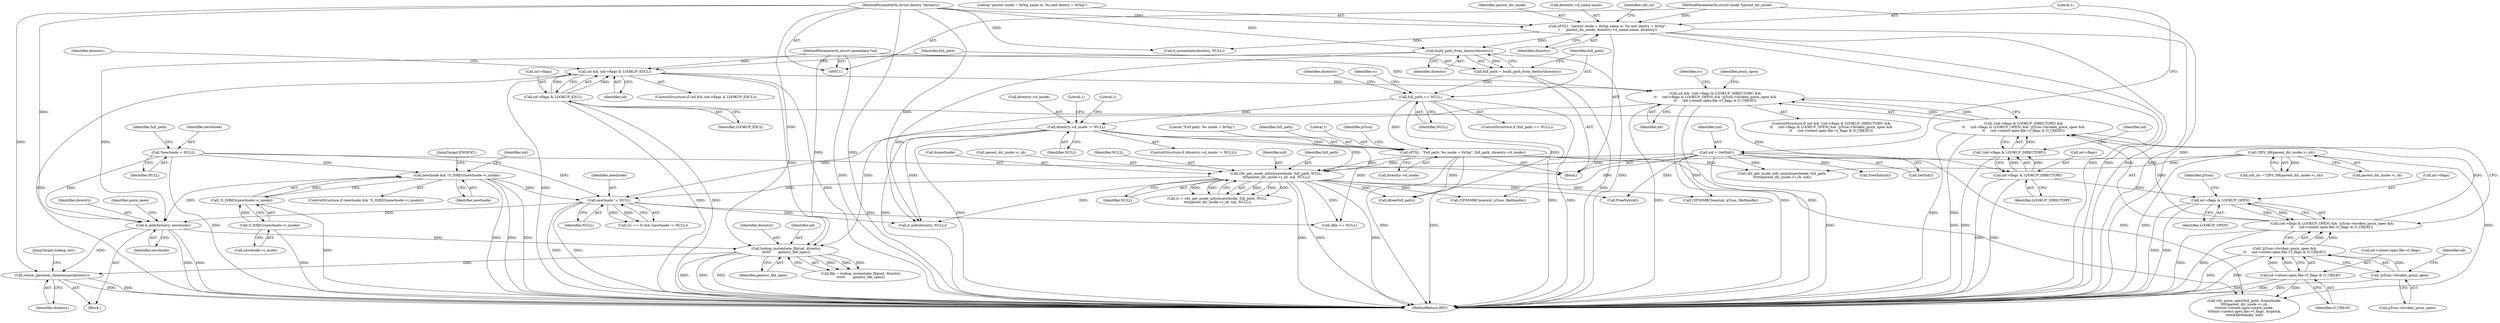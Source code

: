 digraph "0_linux_88d7d4e4a439f32acc56a6d860e415ee71d3df08@pointer" {
"1000460" [label="(Call,renew_parental_timestamps(direntry))"];
"1000420" [label="(Call,lookup_instantiate_filp(nd, direntry,\n\t\t\t\t\t\t       generic_file_open))"];
"1000285" [label="(Call,nd && !(nd->flags & LOOKUP_DIRECTORY) &&\n\t\t     (nd->flags & LOOKUP_OPEN) && !pTcon->broken_posix_open &&\n\t\t     (nd->intent.open.file->f_flags & O_CREAT))"];
"1000228" [label="(Call,nd && (nd->flags & LOOKUP_EXCL))"];
"1000114" [label="(MethodParameterIn,struct nameidata *nd)"];
"1000230" [label="(Call,nd->flags & LOOKUP_EXCL)"];
"1000287" [label="(Call,!(nd->flags & LOOKUP_DIRECTORY) &&\n\t\t     (nd->flags & LOOKUP_OPEN) && !pTcon->broken_posix_open &&\n\t\t     (nd->intent.open.file->f_flags & O_CREAT))"];
"1000288" [label="(Call,!(nd->flags & LOOKUP_DIRECTORY))"];
"1000289" [label="(Call,nd->flags & LOOKUP_DIRECTORY)"];
"1000294" [label="(Call,(nd->flags & LOOKUP_OPEN) && !pTcon->broken_posix_open &&\n\t\t     (nd->intent.open.file->f_flags & O_CREAT))"];
"1000295" [label="(Call,nd->flags & LOOKUP_OPEN)"];
"1000300" [label="(Call,!pTcon->broken_posix_open &&\n\t\t     (nd->intent.open.file->f_flags & O_CREAT))"];
"1000301" [label="(Call,!pTcon->broken_posix_open)"];
"1000305" [label="(Call,nd->intent.open.file->f_flags & O_CREAT)"];
"1000412" [label="(Call,d_add(direntry, newInode))"];
"1000245" [label="(Call,build_path_from_dentry(direntry))"];
"1000152" [label="(Call,cFYI(1, \"parent inode = 0x%p name is: %s and dentry = 0x%p\",\n\t      parent_dir_inode, direntry->d_name.name, direntry))"];
"1000112" [label="(MethodParameterIn,struct inode *parent_dir_inode)"];
"1000113" [label="(MethodParameterIn,struct dentry *direntry)"];
"1000141" [label="(Call,*newInode = NULL)"];
"1000408" [label="(Call,newInode != NULL)"];
"1000352" [label="(Call,newInode && !S_ISREG(newInode->i_mode))"];
"1000354" [label="(Call,!S_ISREG(newInode->i_mode))"];
"1000355" [label="(Call,S_ISREG(newInode->i_mode))"];
"1000393" [label="(Call,cifs_get_inode_info(&newInode, full_path, NULL,\n\t\t\t\tparent_dir_inode->i_sb, xid, NULL))"];
"1000272" [label="(Call,cFYI(1, \"Full path: %s inode = 0x%p\", full_path, direntry->d_inode))"];
"1000248" [label="(Call,full_path == NULL)"];
"1000243" [label="(Call,full_path = build_path_from_dentry(direntry))"];
"1000258" [label="(Call,direntry->d_inode != NULL)"];
"1000164" [label="(Call,CIFS_SB(parent_dir_inode->i_sb))"];
"1000149" [label="(Call,xid = GetXid())"];
"1000243" [label="(Call,full_path = build_path_from_dentry(direntry))"];
"1000112" [label="(MethodParameterIn,struct inode *parent_dir_inode)"];
"1000231" [label="(Call,nd->flags)"];
"1000229" [label="(Identifier,nd)"];
"1000355" [label="(Call,S_ISREG(newInode->i_mode))"];
"1000114" [label="(MethodParameterIn,struct nameidata *nd)"];
"1000284" [label="(ControlStructure,if (nd && !(nd->flags & LOOKUP_DIRECTORY) &&\n\t\t     (nd->flags & LOOKUP_OPEN) && !pTcon->broken_posix_open &&\n\t\t     (nd->intent.open.file->f_flags & O_CREAT)))"];
"1000152" [label="(Call,cFYI(1, \"parent inode = 0x%p name is: %s and dentry = 0x%p\",\n\t      parent_dir_inode, direntry->d_name.name, direntry))"];
"1000432" [label="(Call,CIFSSMBClose(xid, pTcon, fileHandle))"];
"1000249" [label="(Identifier,full_path)"];
"1000262" [label="(Identifier,NULL)"];
"1000404" [label="(Call,(rc == 0) && (newInode != NULL))"];
"1000491" [label="(JumpTarget,lookup_out:)"];
"1000413" [label="(Identifier,direntry)"];
"1000246" [label="(Identifier,direntry)"];
"1000289" [label="(Call,nd->flags & LOOKUP_DIRECTORY)"];
"1000149" [label="(Call,xid = GetXid())"];
"1000410" [label="(Identifier,NULL)"];
"1000305" [label="(Call,nd->intent.open.file->f_flags & O_CREAT)"];
"1000161" [label="(Identifier,direntry)"];
"1000228" [label="(Call,nd && (nd->flags & LOOKUP_EXCL))"];
"1000259" [label="(Call,direntry->d_inode)"];
"1000234" [label="(Identifier,LOOKUP_EXCL)"];
"1000422" [label="(Identifier,direntry)"];
"1000356" [label="(Call,newInode->i_mode)"];
"1000319" [label="(Call,cifs_posix_open(full_path, &newInode,\n\t\t\t\t\tparent_dir_inode->i_sb,\n\t\t\t\t\tnd->intent.open.create_mode,\n\t\t\t\t\tnd->intent.open.file->f_flags, &oplock,\n\t\t\t\t\t&fileHandle, xid))"];
"1000257" [label="(ControlStructure,if (direntry->d_inode != NULL))"];
"1000146" [label="(Identifier,full_path)"];
"1000445" [label="(Call,cfile == NULL)"];
"1000275" [label="(Identifier,full_path)"];
"1000394" [label="(Call,&newInode)"];
"1000176" [label="(Call,FreeXid(xid))"];
"1000230" [label="(Call,nd->flags & LOOKUP_EXCL)"];
"1000310" [label="(Identifier,nd)"];
"1000245" [label="(Call,build_path_from_dentry(direntry))"];
"1000227" [label="(ControlStructure,if (nd && (nd->flags & LOOKUP_EXCL)))"];
"1000393" [label="(Call,cifs_get_inode_info(&newInode, full_path, NULL,\n\t\t\t\tparent_dir_inode->i_sb, xid, NULL))"];
"1000501" [label="(MethodReturn,RET)"];
"1000303" [label="(Identifier,pTcon)"];
"1000398" [label="(Call,parent_dir_inode->i_sb)"];
"1000451" [label="(Call,CIFSSMBClose(xid, pTcon, fileHandle))"];
"1000352" [label="(Call,newInode && !S_ISREG(newInode->i_mode))"];
"1000287" [label="(Call,!(nd->flags & LOOKUP_DIRECTORY) &&\n\t\t     (nd->flags & LOOKUP_OPEN) && !pTcon->broken_posix_open &&\n\t\t     (nd->intent.open.file->f_flags & O_CREAT))"];
"1000244" [label="(Identifier,full_path)"];
"1000162" [label="(Call,cifs_sb = CIFS_SB(parent_dir_inode->i_sb))"];
"1000302" [label="(Call,pTcon->broken_posix_open)"];
"1000143" [label="(Identifier,NULL)"];
"1000285" [label="(Call,nd && !(nd->flags & LOOKUP_DIRECTORY) &&\n\t\t     (nd->flags & LOOKUP_OPEN) && !pTcon->broken_posix_open &&\n\t\t     (nd->intent.open.file->f_flags & O_CREAT))"];
"1000247" [label="(ControlStructure,if (full_path == NULL))"];
"1000141" [label="(Call,*newInode = NULL)"];
"1000250" [label="(Identifier,NULL)"];
"1000460" [label="(Call,renew_parental_timestamps(direntry))"];
"1000301" [label="(Call,!pTcon->broken_posix_open)"];
"1000260" [label="(Identifier,direntry)"];
"1000397" [label="(Identifier,NULL)"];
"1000273" [label="(Literal,1)"];
"1000288" [label="(Call,!(nd->flags & LOOKUP_DIRECTORY))"];
"1000414" [label="(Identifier,newInode)"];
"1000318" [label="(Identifier,rc)"];
"1000270" [label="(Literal,1)"];
"1000418" [label="(Call,filp = lookup_instantiate_filp(nd, direntry,\n\t\t\t\t\t\t       generic_file_open))"];
"1000154" [label="(Literal,\"parent inode = 0x%p name is: %s and dentry = 0x%p\")"];
"1000315" [label="(Identifier,O_CREAT)"];
"1000379" [label="(Identifier,posix_open)"];
"1000306" [label="(Call,nd->intent.open.file->f_flags)"];
"1000411" [label="(Block,)"];
"1000391" [label="(Call,rc = cifs_get_inode_info(&newInode, full_path, NULL,\n\t\t\t\tparent_dir_inode->i_sb, xid, NULL))"];
"1000492" [label="(Call,kfree(full_path))"];
"1000153" [label="(Literal,1)"];
"1000295" [label="(Call,nd->flags & LOOKUP_OPEN)"];
"1000351" [label="(ControlStructure,if (newInode && !S_ISREG(newInode->i_mode)))"];
"1000412" [label="(Call,d_add(direntry, newInode))"];
"1000423" [label="(Identifier,generic_file_open)"];
"1000265" [label="(Literal,1)"];
"1000420" [label="(Call,lookup_instantiate_filp(nd, direntry,\n\t\t\t\t\t\t       generic_file_open))"];
"1000155" [label="(Identifier,parent_dir_inode)"];
"1000382" [label="(Call,cifs_get_inode_info_unix(&newInode, full_path,\n\t\t\t\t\t\tparent_dir_inode->i_sb, xid))"];
"1000297" [label="(Identifier,nd)"];
"1000272" [label="(Call,cFYI(1, \"Full path: %s inode = 0x%p\", full_path, direntry->d_inode))"];
"1000258" [label="(Call,direntry->d_inode != NULL)"];
"1000290" [label="(Call,nd->flags)"];
"1000300" [label="(Call,!pTcon->broken_posix_open &&\n\t\t     (nd->intent.open.file->f_flags & O_CREAT))"];
"1000165" [label="(Call,parent_dir_inode->i_sb)"];
"1000281" [label="(Identifier,pTcon)"];
"1000164" [label="(Call,CIFS_SB(parent_dir_inode->i_sb))"];
"1000401" [label="(Identifier,xid)"];
"1000276" [label="(Call,direntry->d_inode)"];
"1000299" [label="(Identifier,LOOKUP_OPEN)"];
"1000237" [label="(Identifier,direntry)"];
"1000113" [label="(MethodParameterIn,struct dentry *direntry)"];
"1000296" [label="(Call,nd->flags)"];
"1000274" [label="(Literal,\"Full path: %s inode = 0x%p\")"];
"1000293" [label="(Identifier,LOOKUP_DIRECTORY)"];
"1000248" [label="(Call,full_path == NULL)"];
"1000496" [label="(Call,FreeXid(xid))"];
"1000365" [label="(JumpTarget,ENOENT:)"];
"1000286" [label="(Identifier,nd)"];
"1000361" [label="(Identifier,xid)"];
"1000408" [label="(Call,newInode != NULL)"];
"1000461" [label="(Identifier,direntry)"];
"1000354" [label="(Call,!S_ISREG(newInode->i_mode))"];
"1000294" [label="(Call,(nd->flags & LOOKUP_OPEN) && !pTcon->broken_posix_open &&\n\t\t     (nd->intent.open.file->f_flags & O_CREAT))"];
"1000151" [label="(Call,GetXid())"];
"1000150" [label="(Identifier,xid)"];
"1000253" [label="(Identifier,rc)"];
"1000236" [label="(Call,d_instantiate(direntry, NULL))"];
"1000477" [label="(Call,d_add(direntry, NULL))"];
"1000115" [label="(Block,)"];
"1000396" [label="(Identifier,full_path)"];
"1000416" [label="(Identifier,posix_open)"];
"1000142" [label="(Identifier,newInode)"];
"1000402" [label="(Identifier,NULL)"];
"1000156" [label="(Call,direntry->d_name.name)"];
"1000353" [label="(Identifier,newInode)"];
"1000421" [label="(Identifier,nd)"];
"1000409" [label="(Identifier,newInode)"];
"1000163" [label="(Identifier,cifs_sb)"];
"1000460" -> "1000411"  [label="AST: "];
"1000460" -> "1000461"  [label="CFG: "];
"1000461" -> "1000460"  [label="AST: "];
"1000491" -> "1000460"  [label="CFG: "];
"1000460" -> "1000501"  [label="DDG: "];
"1000460" -> "1000501"  [label="DDG: "];
"1000420" -> "1000460"  [label="DDG: "];
"1000412" -> "1000460"  [label="DDG: "];
"1000113" -> "1000460"  [label="DDG: "];
"1000420" -> "1000418"  [label="AST: "];
"1000420" -> "1000423"  [label="CFG: "];
"1000421" -> "1000420"  [label="AST: "];
"1000422" -> "1000420"  [label="AST: "];
"1000423" -> "1000420"  [label="AST: "];
"1000418" -> "1000420"  [label="CFG: "];
"1000420" -> "1000501"  [label="DDG: "];
"1000420" -> "1000501"  [label="DDG: "];
"1000420" -> "1000501"  [label="DDG: "];
"1000420" -> "1000418"  [label="DDG: "];
"1000420" -> "1000418"  [label="DDG: "];
"1000420" -> "1000418"  [label="DDG: "];
"1000285" -> "1000420"  [label="DDG: "];
"1000228" -> "1000420"  [label="DDG: "];
"1000114" -> "1000420"  [label="DDG: "];
"1000412" -> "1000420"  [label="DDG: "];
"1000113" -> "1000420"  [label="DDG: "];
"1000285" -> "1000284"  [label="AST: "];
"1000285" -> "1000286"  [label="CFG: "];
"1000285" -> "1000287"  [label="CFG: "];
"1000286" -> "1000285"  [label="AST: "];
"1000287" -> "1000285"  [label="AST: "];
"1000318" -> "1000285"  [label="CFG: "];
"1000379" -> "1000285"  [label="CFG: "];
"1000285" -> "1000501"  [label="DDG: "];
"1000285" -> "1000501"  [label="DDG: "];
"1000285" -> "1000501"  [label="DDG: "];
"1000228" -> "1000285"  [label="DDG: "];
"1000114" -> "1000285"  [label="DDG: "];
"1000287" -> "1000285"  [label="DDG: "];
"1000287" -> "1000285"  [label="DDG: "];
"1000228" -> "1000227"  [label="AST: "];
"1000228" -> "1000229"  [label="CFG: "];
"1000228" -> "1000230"  [label="CFG: "];
"1000229" -> "1000228"  [label="AST: "];
"1000230" -> "1000228"  [label="AST: "];
"1000237" -> "1000228"  [label="CFG: "];
"1000244" -> "1000228"  [label="CFG: "];
"1000228" -> "1000501"  [label="DDG: "];
"1000228" -> "1000501"  [label="DDG: "];
"1000228" -> "1000501"  [label="DDG: "];
"1000114" -> "1000228"  [label="DDG: "];
"1000230" -> "1000228"  [label="DDG: "];
"1000230" -> "1000228"  [label="DDG: "];
"1000114" -> "1000111"  [label="AST: "];
"1000114" -> "1000501"  [label="DDG: "];
"1000230" -> "1000234"  [label="CFG: "];
"1000231" -> "1000230"  [label="AST: "];
"1000234" -> "1000230"  [label="AST: "];
"1000230" -> "1000501"  [label="DDG: "];
"1000230" -> "1000501"  [label="DDG: "];
"1000230" -> "1000289"  [label="DDG: "];
"1000287" -> "1000288"  [label="CFG: "];
"1000287" -> "1000294"  [label="CFG: "];
"1000288" -> "1000287"  [label="AST: "];
"1000294" -> "1000287"  [label="AST: "];
"1000287" -> "1000501"  [label="DDG: "];
"1000287" -> "1000501"  [label="DDG: "];
"1000288" -> "1000287"  [label="DDG: "];
"1000294" -> "1000287"  [label="DDG: "];
"1000294" -> "1000287"  [label="DDG: "];
"1000288" -> "1000289"  [label="CFG: "];
"1000289" -> "1000288"  [label="AST: "];
"1000297" -> "1000288"  [label="CFG: "];
"1000288" -> "1000501"  [label="DDG: "];
"1000289" -> "1000288"  [label="DDG: "];
"1000289" -> "1000288"  [label="DDG: "];
"1000289" -> "1000293"  [label="CFG: "];
"1000290" -> "1000289"  [label="AST: "];
"1000293" -> "1000289"  [label="AST: "];
"1000289" -> "1000501"  [label="DDG: "];
"1000289" -> "1000501"  [label="DDG: "];
"1000289" -> "1000295"  [label="DDG: "];
"1000294" -> "1000295"  [label="CFG: "];
"1000294" -> "1000300"  [label="CFG: "];
"1000295" -> "1000294"  [label="AST: "];
"1000300" -> "1000294"  [label="AST: "];
"1000294" -> "1000501"  [label="DDG: "];
"1000294" -> "1000501"  [label="DDG: "];
"1000295" -> "1000294"  [label="DDG: "];
"1000295" -> "1000294"  [label="DDG: "];
"1000300" -> "1000294"  [label="DDG: "];
"1000300" -> "1000294"  [label="DDG: "];
"1000295" -> "1000299"  [label="CFG: "];
"1000296" -> "1000295"  [label="AST: "];
"1000299" -> "1000295"  [label="AST: "];
"1000303" -> "1000295"  [label="CFG: "];
"1000295" -> "1000501"  [label="DDG: "];
"1000295" -> "1000501"  [label="DDG: "];
"1000300" -> "1000301"  [label="CFG: "];
"1000300" -> "1000305"  [label="CFG: "];
"1000301" -> "1000300"  [label="AST: "];
"1000305" -> "1000300"  [label="AST: "];
"1000300" -> "1000501"  [label="DDG: "];
"1000300" -> "1000501"  [label="DDG: "];
"1000301" -> "1000300"  [label="DDG: "];
"1000305" -> "1000300"  [label="DDG: "];
"1000305" -> "1000300"  [label="DDG: "];
"1000301" -> "1000302"  [label="CFG: "];
"1000302" -> "1000301"  [label="AST: "];
"1000310" -> "1000301"  [label="CFG: "];
"1000301" -> "1000501"  [label="DDG: "];
"1000305" -> "1000315"  [label="CFG: "];
"1000306" -> "1000305"  [label="AST: "];
"1000315" -> "1000305"  [label="AST: "];
"1000305" -> "1000501"  [label="DDG: "];
"1000305" -> "1000501"  [label="DDG: "];
"1000305" -> "1000319"  [label="DDG: "];
"1000412" -> "1000411"  [label="AST: "];
"1000412" -> "1000414"  [label="CFG: "];
"1000413" -> "1000412"  [label="AST: "];
"1000414" -> "1000412"  [label="AST: "];
"1000416" -> "1000412"  [label="CFG: "];
"1000412" -> "1000501"  [label="DDG: "];
"1000412" -> "1000501"  [label="DDG: "];
"1000245" -> "1000412"  [label="DDG: "];
"1000113" -> "1000412"  [label="DDG: "];
"1000141" -> "1000412"  [label="DDG: "];
"1000408" -> "1000412"  [label="DDG: "];
"1000352" -> "1000412"  [label="DDG: "];
"1000245" -> "1000243"  [label="AST: "];
"1000245" -> "1000246"  [label="CFG: "];
"1000246" -> "1000245"  [label="AST: "];
"1000243" -> "1000245"  [label="CFG: "];
"1000245" -> "1000501"  [label="DDG: "];
"1000245" -> "1000243"  [label="DDG: "];
"1000152" -> "1000245"  [label="DDG: "];
"1000113" -> "1000245"  [label="DDG: "];
"1000245" -> "1000477"  [label="DDG: "];
"1000152" -> "1000115"  [label="AST: "];
"1000152" -> "1000161"  [label="CFG: "];
"1000153" -> "1000152"  [label="AST: "];
"1000154" -> "1000152"  [label="AST: "];
"1000155" -> "1000152"  [label="AST: "];
"1000156" -> "1000152"  [label="AST: "];
"1000161" -> "1000152"  [label="AST: "];
"1000163" -> "1000152"  [label="CFG: "];
"1000152" -> "1000501"  [label="DDG: "];
"1000152" -> "1000501"  [label="DDG: "];
"1000152" -> "1000501"  [label="DDG: "];
"1000152" -> "1000501"  [label="DDG: "];
"1000112" -> "1000152"  [label="DDG: "];
"1000113" -> "1000152"  [label="DDG: "];
"1000152" -> "1000236"  [label="DDG: "];
"1000112" -> "1000111"  [label="AST: "];
"1000112" -> "1000501"  [label="DDG: "];
"1000113" -> "1000111"  [label="AST: "];
"1000113" -> "1000501"  [label="DDG: "];
"1000113" -> "1000236"  [label="DDG: "];
"1000113" -> "1000477"  [label="DDG: "];
"1000141" -> "1000115"  [label="AST: "];
"1000141" -> "1000143"  [label="CFG: "];
"1000142" -> "1000141"  [label="AST: "];
"1000143" -> "1000141"  [label="AST: "];
"1000146" -> "1000141"  [label="CFG: "];
"1000141" -> "1000501"  [label="DDG: "];
"1000141" -> "1000352"  [label="DDG: "];
"1000141" -> "1000408"  [label="DDG: "];
"1000408" -> "1000404"  [label="AST: "];
"1000408" -> "1000410"  [label="CFG: "];
"1000409" -> "1000408"  [label="AST: "];
"1000410" -> "1000408"  [label="AST: "];
"1000404" -> "1000408"  [label="CFG: "];
"1000408" -> "1000501"  [label="DDG: "];
"1000408" -> "1000501"  [label="DDG: "];
"1000408" -> "1000404"  [label="DDG: "];
"1000408" -> "1000404"  [label="DDG: "];
"1000352" -> "1000408"  [label="DDG: "];
"1000393" -> "1000408"  [label="DDG: "];
"1000258" -> "1000408"  [label="DDG: "];
"1000408" -> "1000445"  [label="DDG: "];
"1000408" -> "1000477"  [label="DDG: "];
"1000352" -> "1000351"  [label="AST: "];
"1000352" -> "1000353"  [label="CFG: "];
"1000352" -> "1000354"  [label="CFG: "];
"1000353" -> "1000352"  [label="AST: "];
"1000354" -> "1000352"  [label="AST: "];
"1000361" -> "1000352"  [label="CFG: "];
"1000365" -> "1000352"  [label="CFG: "];
"1000352" -> "1000501"  [label="DDG: "];
"1000352" -> "1000501"  [label="DDG: "];
"1000352" -> "1000501"  [label="DDG: "];
"1000354" -> "1000352"  [label="DDG: "];
"1000354" -> "1000355"  [label="CFG: "];
"1000355" -> "1000354"  [label="AST: "];
"1000354" -> "1000501"  [label="DDG: "];
"1000355" -> "1000354"  [label="DDG: "];
"1000355" -> "1000356"  [label="CFG: "];
"1000356" -> "1000355"  [label="AST: "];
"1000355" -> "1000501"  [label="DDG: "];
"1000393" -> "1000391"  [label="AST: "];
"1000393" -> "1000402"  [label="CFG: "];
"1000394" -> "1000393"  [label="AST: "];
"1000396" -> "1000393"  [label="AST: "];
"1000397" -> "1000393"  [label="AST: "];
"1000398" -> "1000393"  [label="AST: "];
"1000401" -> "1000393"  [label="AST: "];
"1000402" -> "1000393"  [label="AST: "];
"1000391" -> "1000393"  [label="CFG: "];
"1000393" -> "1000501"  [label="DDG: "];
"1000393" -> "1000501"  [label="DDG: "];
"1000393" -> "1000501"  [label="DDG: "];
"1000393" -> "1000391"  [label="DDG: "];
"1000393" -> "1000391"  [label="DDG: "];
"1000393" -> "1000391"  [label="DDG: "];
"1000393" -> "1000391"  [label="DDG: "];
"1000393" -> "1000391"  [label="DDG: "];
"1000272" -> "1000393"  [label="DDG: "];
"1000258" -> "1000393"  [label="DDG: "];
"1000164" -> "1000393"  [label="DDG: "];
"1000149" -> "1000393"  [label="DDG: "];
"1000393" -> "1000432"  [label="DDG: "];
"1000393" -> "1000445"  [label="DDG: "];
"1000393" -> "1000451"  [label="DDG: "];
"1000393" -> "1000477"  [label="DDG: "];
"1000393" -> "1000492"  [label="DDG: "];
"1000393" -> "1000496"  [label="DDG: "];
"1000272" -> "1000115"  [label="AST: "];
"1000272" -> "1000276"  [label="CFG: "];
"1000273" -> "1000272"  [label="AST: "];
"1000274" -> "1000272"  [label="AST: "];
"1000275" -> "1000272"  [label="AST: "];
"1000276" -> "1000272"  [label="AST: "];
"1000281" -> "1000272"  [label="CFG: "];
"1000272" -> "1000501"  [label="DDG: "];
"1000272" -> "1000501"  [label="DDG: "];
"1000248" -> "1000272"  [label="DDG: "];
"1000258" -> "1000272"  [label="DDG: "];
"1000272" -> "1000319"  [label="DDG: "];
"1000272" -> "1000382"  [label="DDG: "];
"1000272" -> "1000492"  [label="DDG: "];
"1000248" -> "1000247"  [label="AST: "];
"1000248" -> "1000250"  [label="CFG: "];
"1000249" -> "1000248"  [label="AST: "];
"1000250" -> "1000248"  [label="AST: "];
"1000253" -> "1000248"  [label="CFG: "];
"1000260" -> "1000248"  [label="CFG: "];
"1000248" -> "1000501"  [label="DDG: "];
"1000248" -> "1000501"  [label="DDG: "];
"1000243" -> "1000248"  [label="DDG: "];
"1000248" -> "1000258"  [label="DDG: "];
"1000248" -> "1000492"  [label="DDG: "];
"1000243" -> "1000115"  [label="AST: "];
"1000244" -> "1000243"  [label="AST: "];
"1000249" -> "1000243"  [label="CFG: "];
"1000243" -> "1000501"  [label="DDG: "];
"1000258" -> "1000257"  [label="AST: "];
"1000258" -> "1000262"  [label="CFG: "];
"1000259" -> "1000258"  [label="AST: "];
"1000262" -> "1000258"  [label="AST: "];
"1000265" -> "1000258"  [label="CFG: "];
"1000270" -> "1000258"  [label="CFG: "];
"1000258" -> "1000501"  [label="DDG: "];
"1000258" -> "1000501"  [label="DDG: "];
"1000258" -> "1000445"  [label="DDG: "];
"1000258" -> "1000477"  [label="DDG: "];
"1000164" -> "1000162"  [label="AST: "];
"1000164" -> "1000165"  [label="CFG: "];
"1000165" -> "1000164"  [label="AST: "];
"1000162" -> "1000164"  [label="CFG: "];
"1000164" -> "1000501"  [label="DDG: "];
"1000164" -> "1000162"  [label="DDG: "];
"1000164" -> "1000319"  [label="DDG: "];
"1000164" -> "1000382"  [label="DDG: "];
"1000149" -> "1000115"  [label="AST: "];
"1000149" -> "1000151"  [label="CFG: "];
"1000150" -> "1000149"  [label="AST: "];
"1000151" -> "1000149"  [label="AST: "];
"1000153" -> "1000149"  [label="CFG: "];
"1000149" -> "1000501"  [label="DDG: "];
"1000149" -> "1000176"  [label="DDG: "];
"1000149" -> "1000319"  [label="DDG: "];
"1000149" -> "1000382"  [label="DDG: "];
"1000149" -> "1000432"  [label="DDG: "];
"1000149" -> "1000451"  [label="DDG: "];
"1000149" -> "1000496"  [label="DDG: "];
}
